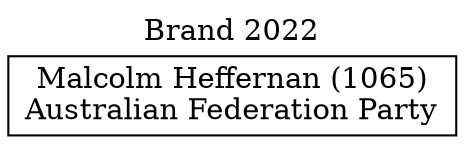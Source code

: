// House preference flow
digraph "Malcolm Heffernan (1065)_Brand_2022" {
	graph [label="Brand 2022" labelloc=t mclimit=10]
	node [shape=box]
	"Malcolm Heffernan (1065)" [label="Malcolm Heffernan (1065)
Australian Federation Party"]
}
